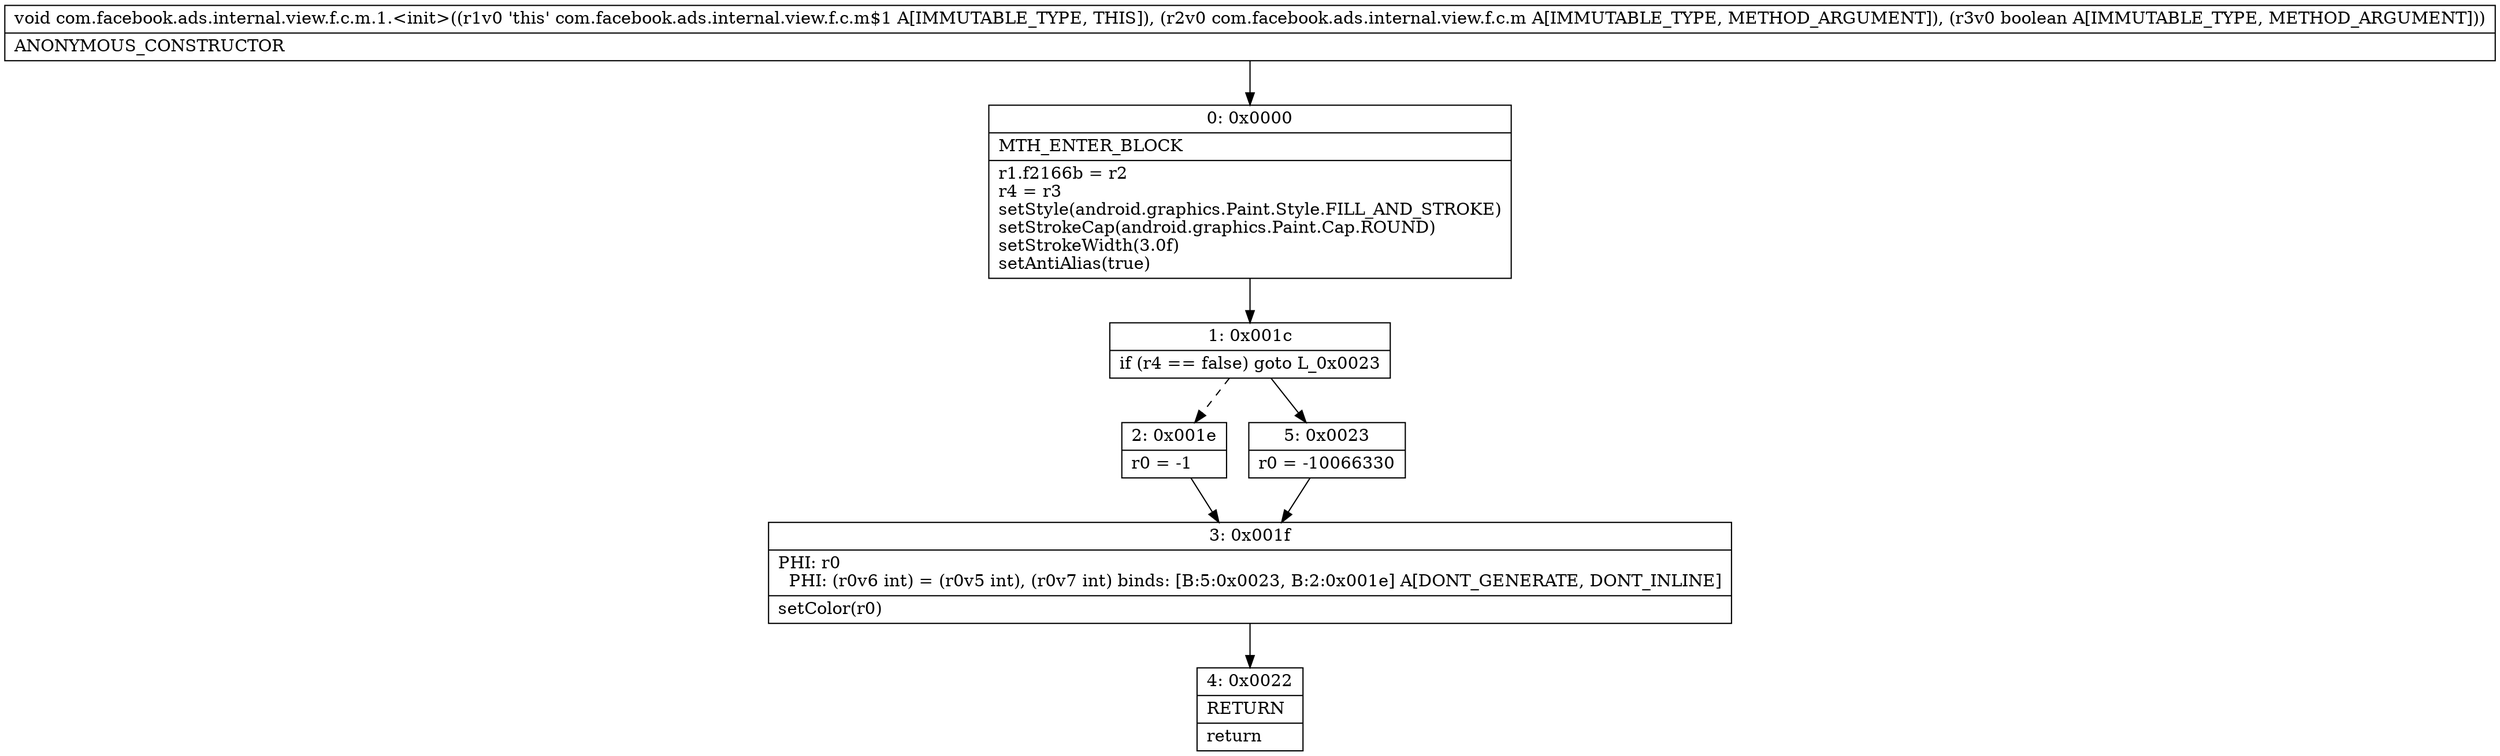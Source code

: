 digraph "CFG forcom.facebook.ads.internal.view.f.c.m.1.\<init\>(Lcom\/facebook\/ads\/internal\/view\/f\/c\/m;Z)V" {
Node_0 [shape=record,label="{0\:\ 0x0000|MTH_ENTER_BLOCK\l|r1.f2166b = r2\lr4 = r3\lsetStyle(android.graphics.Paint.Style.FILL_AND_STROKE)\lsetStrokeCap(android.graphics.Paint.Cap.ROUND)\lsetStrokeWidth(3.0f)\lsetAntiAlias(true)\l}"];
Node_1 [shape=record,label="{1\:\ 0x001c|if (r4 == false) goto L_0x0023\l}"];
Node_2 [shape=record,label="{2\:\ 0x001e|r0 = \-1\l}"];
Node_3 [shape=record,label="{3\:\ 0x001f|PHI: r0 \l  PHI: (r0v6 int) = (r0v5 int), (r0v7 int) binds: [B:5:0x0023, B:2:0x001e] A[DONT_GENERATE, DONT_INLINE]\l|setColor(r0)\l}"];
Node_4 [shape=record,label="{4\:\ 0x0022|RETURN\l|return\l}"];
Node_5 [shape=record,label="{5\:\ 0x0023|r0 = \-10066330\l}"];
MethodNode[shape=record,label="{void com.facebook.ads.internal.view.f.c.m.1.\<init\>((r1v0 'this' com.facebook.ads.internal.view.f.c.m$1 A[IMMUTABLE_TYPE, THIS]), (r2v0 com.facebook.ads.internal.view.f.c.m A[IMMUTABLE_TYPE, METHOD_ARGUMENT]), (r3v0 boolean A[IMMUTABLE_TYPE, METHOD_ARGUMENT]))  | ANONYMOUS_CONSTRUCTOR\l}"];
MethodNode -> Node_0;
Node_0 -> Node_1;
Node_1 -> Node_2[style=dashed];
Node_1 -> Node_5;
Node_2 -> Node_3;
Node_3 -> Node_4;
Node_5 -> Node_3;
}

